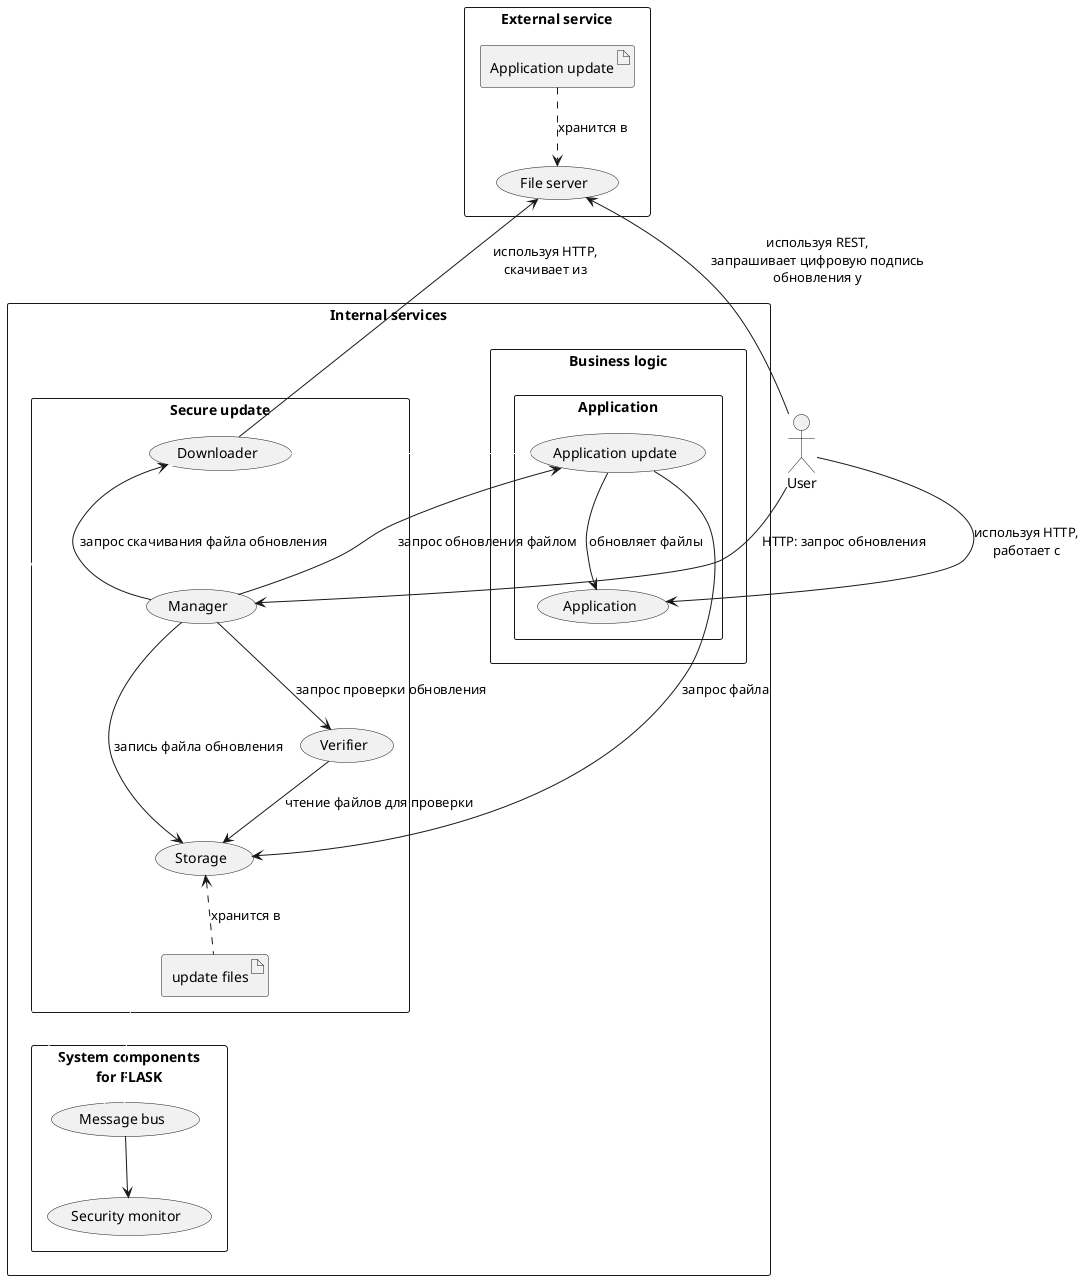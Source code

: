 @startuml hla-before

actor User as user

rectangle "External service" {
    (File server) as server
    artifact "Application update" as update
}

rectangle "Internal services" {
    rectangle "Business logic" {
        rectangle "Application" {
            (Application update) as update_app
            (Application) as app
            update_app --> app : обновляет файлы
        }
    }
    rectangle "System components\nfor FLASK" {
        (Message bus) as kafka
        (Security monitor) as monitor
    }
    rectangle "Secure update" {
        (Manager)
        (Downloader) as downloader
        (Verifier)
        (Storage)
        artifact "update files" as updates
    }
}

app <- user: используя HTTP,\nработает с
kafka -[#hide]> downloader
downloader -[#hide]> update_app

update ..> server: хранится в
user -up-> server: используя REST,\nзапрашивает цифровую подпись\nобновления у
downloader -up-> server: используя HTTP,\nскачивает из
updates .up.> Storage: хранится в

user --> Manager: HTTP: запрос обновления
Manager -up-> downloader: запрос скачивания файла обновления
Manager --> Storage: запись файла обновления
Manager --> Verifier: запрос проверки обновления
Verifier --> Storage: чтение файлов для проверки
Manager -up-> update_app: запрос обновления файлом
update_app --> Storage: запрос файла

kafka --> monitor
Storage -[#hide]--> kafka


@enduml

@startuml hla-after-part

(Device) as device
actor User as user

rectangle "External service" {
    (File server) as server
    artifact "component update" as update
}

rectangle "Internal services" {
    rectangle "Business logic" {
        rectangle input {
            (Data input) as di
        } 
        rectangle processing {
            (Data processor) as dp
        } 
        rectangle output {
            (Data output) as do
        }    


        di -> dp
        dp -> do
    }

    rectangle "Secure update" {
        (Manager)
        (Downloader) as downloader
        (Verifier)
        (Storage)
        artifact "update files" as updates

    } 

    rectangle "System components\nfor FLASK" {
        (Message bus) as kafka
        (Security monitor) as monitor
    }

}



device --> di: используя HTTP,\nпередаёт данные в
do -> user: используя HTTP,\nполучает обработанные данные

' dp -[#hide]-> Downloader


update ..> server: хранится в
user -> server: используя REST,\nзапрашивает цифровую подпись\nобновления у
downloader -up--> server: используя HTTP,\nскачивает из
updates .up.> Storage: хранится в

user ---> Manager: HTTP: запрос обновления
Manager -up-> downloader: запрос скачивания файла обновления
Manager --> Storage: запись файла обновления
Manager --> Verifier: запрос проверки обновления
Verifier --> Storage: чтение файлов для проверки

kafka --> monitor
' kafka -[#hide]> Storage
di -[#hide]---> Manager
Storage -[#hide]--> kafka

@enduml



@startuml hla-after-with-update

(Device) as device
actor User as user

rectangle "External service" {
    (File server) as server
    artifact "component update" as update
}

rectangle "Internal services" {
    rectangle "Business logic" {
        rectangle input {
            (Component update) as update_di
            (Data input) as di
            di <-- update_di : обновляет файлы
        } 
        rectangle processing {
            (Component update) as update_dp
            (Data processor) as dp
            dp <-- update_dp
        } 
        rectangle output {
            (Data output) as do
            (Component update) as update_do
            do <-- update_do
        }    


        ' update_dp -[#hide]-> do
        ' update_di -[#hide]> update_dp
        ' update_dp -[#hide]> update_do
        di -> dp
        dp -> do
    }

    rectangle "Secure update" {
        (Manager)
        (Downloader) as downloader
        (Verifier)
        (Storage)
        artifact "update files" as updates

    } 

    rectangle "System components\nfor FLASK" {
        (Message bus) as kafka
        (Security monitor) as monitor
    }

}



device --> di: используя HTTP,\nпередаёт данные в
do -> user: используя HTTP,\nполучает обработанные данные

' dp -[#hide]-> Downloader


update ..> server: хранится в
user -> server: используя REST,\nзапрашивает цифровую подпись\nобновления у
downloader -up--> server: используя HTTP,\nскачивает из
updates .up.> Storage: хранится в

user ---> Manager: HTTP: запрос обновления
Manager -up-> downloader: запрос скачивания файла обновления
Manager --> Storage: запись файла обновления
Manager --> Verifier: запрос проверки обновления
Verifier --> Storage: чтение файлов для проверки
Manager -up-> update_di: запрос обновления файлом
update_di --> Storage: запрос файла

kafka --> monitor
' kafka -[#hide]> Storage
di -[#hide]---> Manager
Storage -[#hide]--> kafka

@enduml

@startuml hla-tcb

legend right
    | Цвет | Тип |
    |<#lightgreen>| Доверенный компонент |
    |<#lightgray>| Недоверенный компонент |
endlegend

rectangle {
    (Update)
    (Application)
}

:User: ---> Application: используя HTTP,\nработает с
Application <- Update: обновляет файлы

(Manager)
(File server) as server
(Downloader) as downloader
(Verifier) #lightgreen
(Storage)
(Message bus) as kafka #lightgreen
(Security monitor) as monitor #lightgreen 
artifact "application update" as update
artifact "update files" as updates

update ..> server: хранится в
:User: ..> server: используя REST,\nзапрашивает цифровую подпись\nобновления у
downloader -up-> server: используя HTTP,\nскачивает из
updates ..> Storage: хранится в

Update -down-> kafka
downloader -down-> kafka
Storage -down-> kafka
Manager -down-> kafka
Verifier -down-> kafka
monitor -up-> kafka


@enduml

@startuml sm

 
(Manager) -down-> (Verifier): запрос на верификацию
(Verifier) <- (Storage): чтение данных из\nхранилища для проверки
(Verifier) -down-> (SM): позитивный вердикт

@enduml

@startuml dfd


rectangle {
    (Update)
    (Application)
}

:User: --> Application: using HTTP accesses
Application <- Update: updates files of

(Manager)
(File server) as server
(Downloader) as downloader
(Verifier)
(Storage)
(Message bus) as kafka
(Security monitor) as monitor
artifact "application update" as update
artifact "update files" as updates

update ..> server: stored by
:User: ..> server: using REST\nrequests update digest from
downloader -up-> server: using HTTP\ndownloads from
updates ..> Storage: stored by

Update -down-> kafka
downloader -down-> kafka
Storage -down-> kafka
Manager -down-> kafka
Verifier -down-> kafka
monitor -up-> kafka


@enduml

@startuml dfd-tcb

skinparam card {
    RoundCorner 25    
}

legend right
    | Цвет/\n Вид | Тип |
    |<#lightgreen> | Доверенный компонент |
    |<#pink>| Недоверенный компонент |
    |<color:black><size:26><&arrow-right></size></color>| запрос |
    |<color:black><size:24><U+21E2></size></color>| ответ |
endlegend

rectangle {
    (Update) #pink
    (Application) #pink
}

rectangle {
    (Message bus [MB]) as kafka #lightgreen
    (Security monitor) as monitor #lightgreen
    monitor <-up-> kafka
}
note "вся внутренняя коммуникация\nпроходит через эти системные сущности" as n1
n1 -[hidden]d-> kafka 


:User: --> Application: использует\n(* HTTP)
Application <-down- Update: обновляет файлы

(Manager) #pink
(File server) as server #pink 
(Downloader) as downloader #pink 
(Verifier) #lightgreen
(Storage) #pink

card "Запрашивает обновление\n(* HTTP)" as userUpdateRequest
card "Запрос на скачивание обновления\n(* MB)" as downloadRequest
card "Запрашивает проверку обновления\n(* MB)" as verificationRequest
card "Запрашивает запись файла обновления\n(* MB)" as managerWriteRequest
card "Запрашивает файл обновления\n(* MB)" as verificationReadRequest
card "Запрашивает файл обновления\n(* MB)" as updateReadRequest
card "Запрашивает обновление\n(* MB)" as managerUpdateRequest
card "Скачивает файл\n(* HTTP)" as serverDownloadRequest




User --> userUpdateRequest 
Manager <-up- userUpdateRequest
Manager -up-> downloadRequest 
downloadRequest -up-> downloader
downloader -up-> serverDownloadRequest
server <-- serverDownloadRequest
downloader <.up. server
Manager <.up. downloader
Manager -down-> managerWriteRequest
managerWriteRequest -> Storage
verificationRequest <-left- Manager
Verifier <- verificationRequest
Verifier -up-> verificationReadRequest
Manager <.down. Verifier
verificationReadRequest -up-> Storage
Verifier <.. Storage
Update -down-> updateReadRequest
updateReadRequest -down-> Storage
Update <.down. Storage
managerUpdateRequest <-- Manager
Update <-- managerUpdateRequest

@enduml